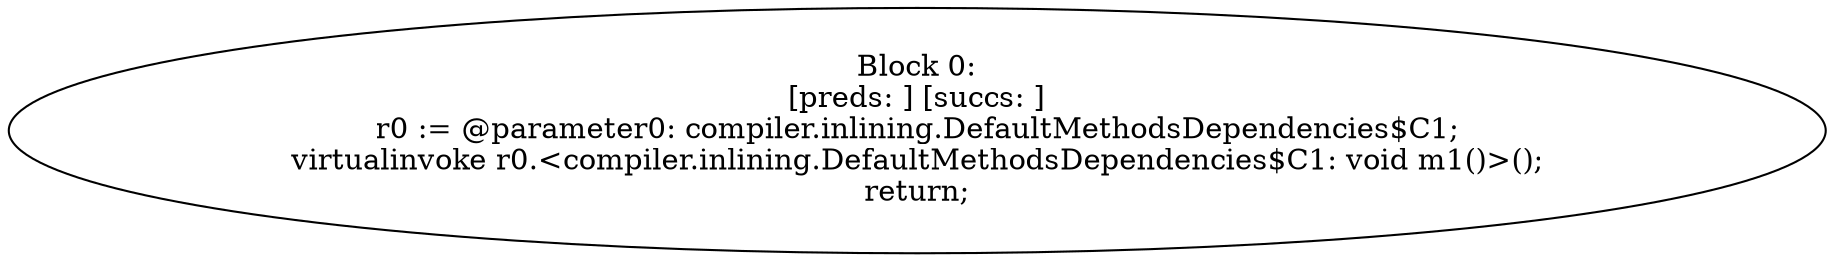 digraph "unitGraph" {
    "Block 0:
[preds: ] [succs: ]
r0 := @parameter0: compiler.inlining.DefaultMethodsDependencies$C1;
virtualinvoke r0.<compiler.inlining.DefaultMethodsDependencies$C1: void m1()>();
return;
"
}
